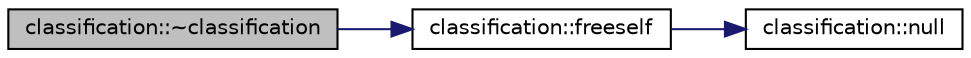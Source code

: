 digraph "classification::~classification"
{
  edge [fontname="Helvetica",fontsize="10",labelfontname="Helvetica",labelfontsize="10"];
  node [fontname="Helvetica",fontsize="10",shape=record];
  rankdir="LR";
  Node3 [label="classification::~classification",height=0.2,width=0.4,color="black", fillcolor="grey75", style="filled", fontcolor="black"];
  Node3 -> Node4 [color="midnightblue",fontsize="10",style="solid",fontname="Helvetica"];
  Node4 [label="classification::freeself",height=0.2,width=0.4,color="black", fillcolor="white", style="filled",URL="$d0/dff/classclassification.html#ae3e04d2bc896aaf61cda2d5501407225"];
  Node4 -> Node5 [color="midnightblue",fontsize="10",style="solid",fontname="Helvetica"];
  Node5 [label="classification::null",height=0.2,width=0.4,color="black", fillcolor="white", style="filled",URL="$d0/dff/classclassification.html#a9489c0ef3287fa50dca8c925217105b2"];
}
